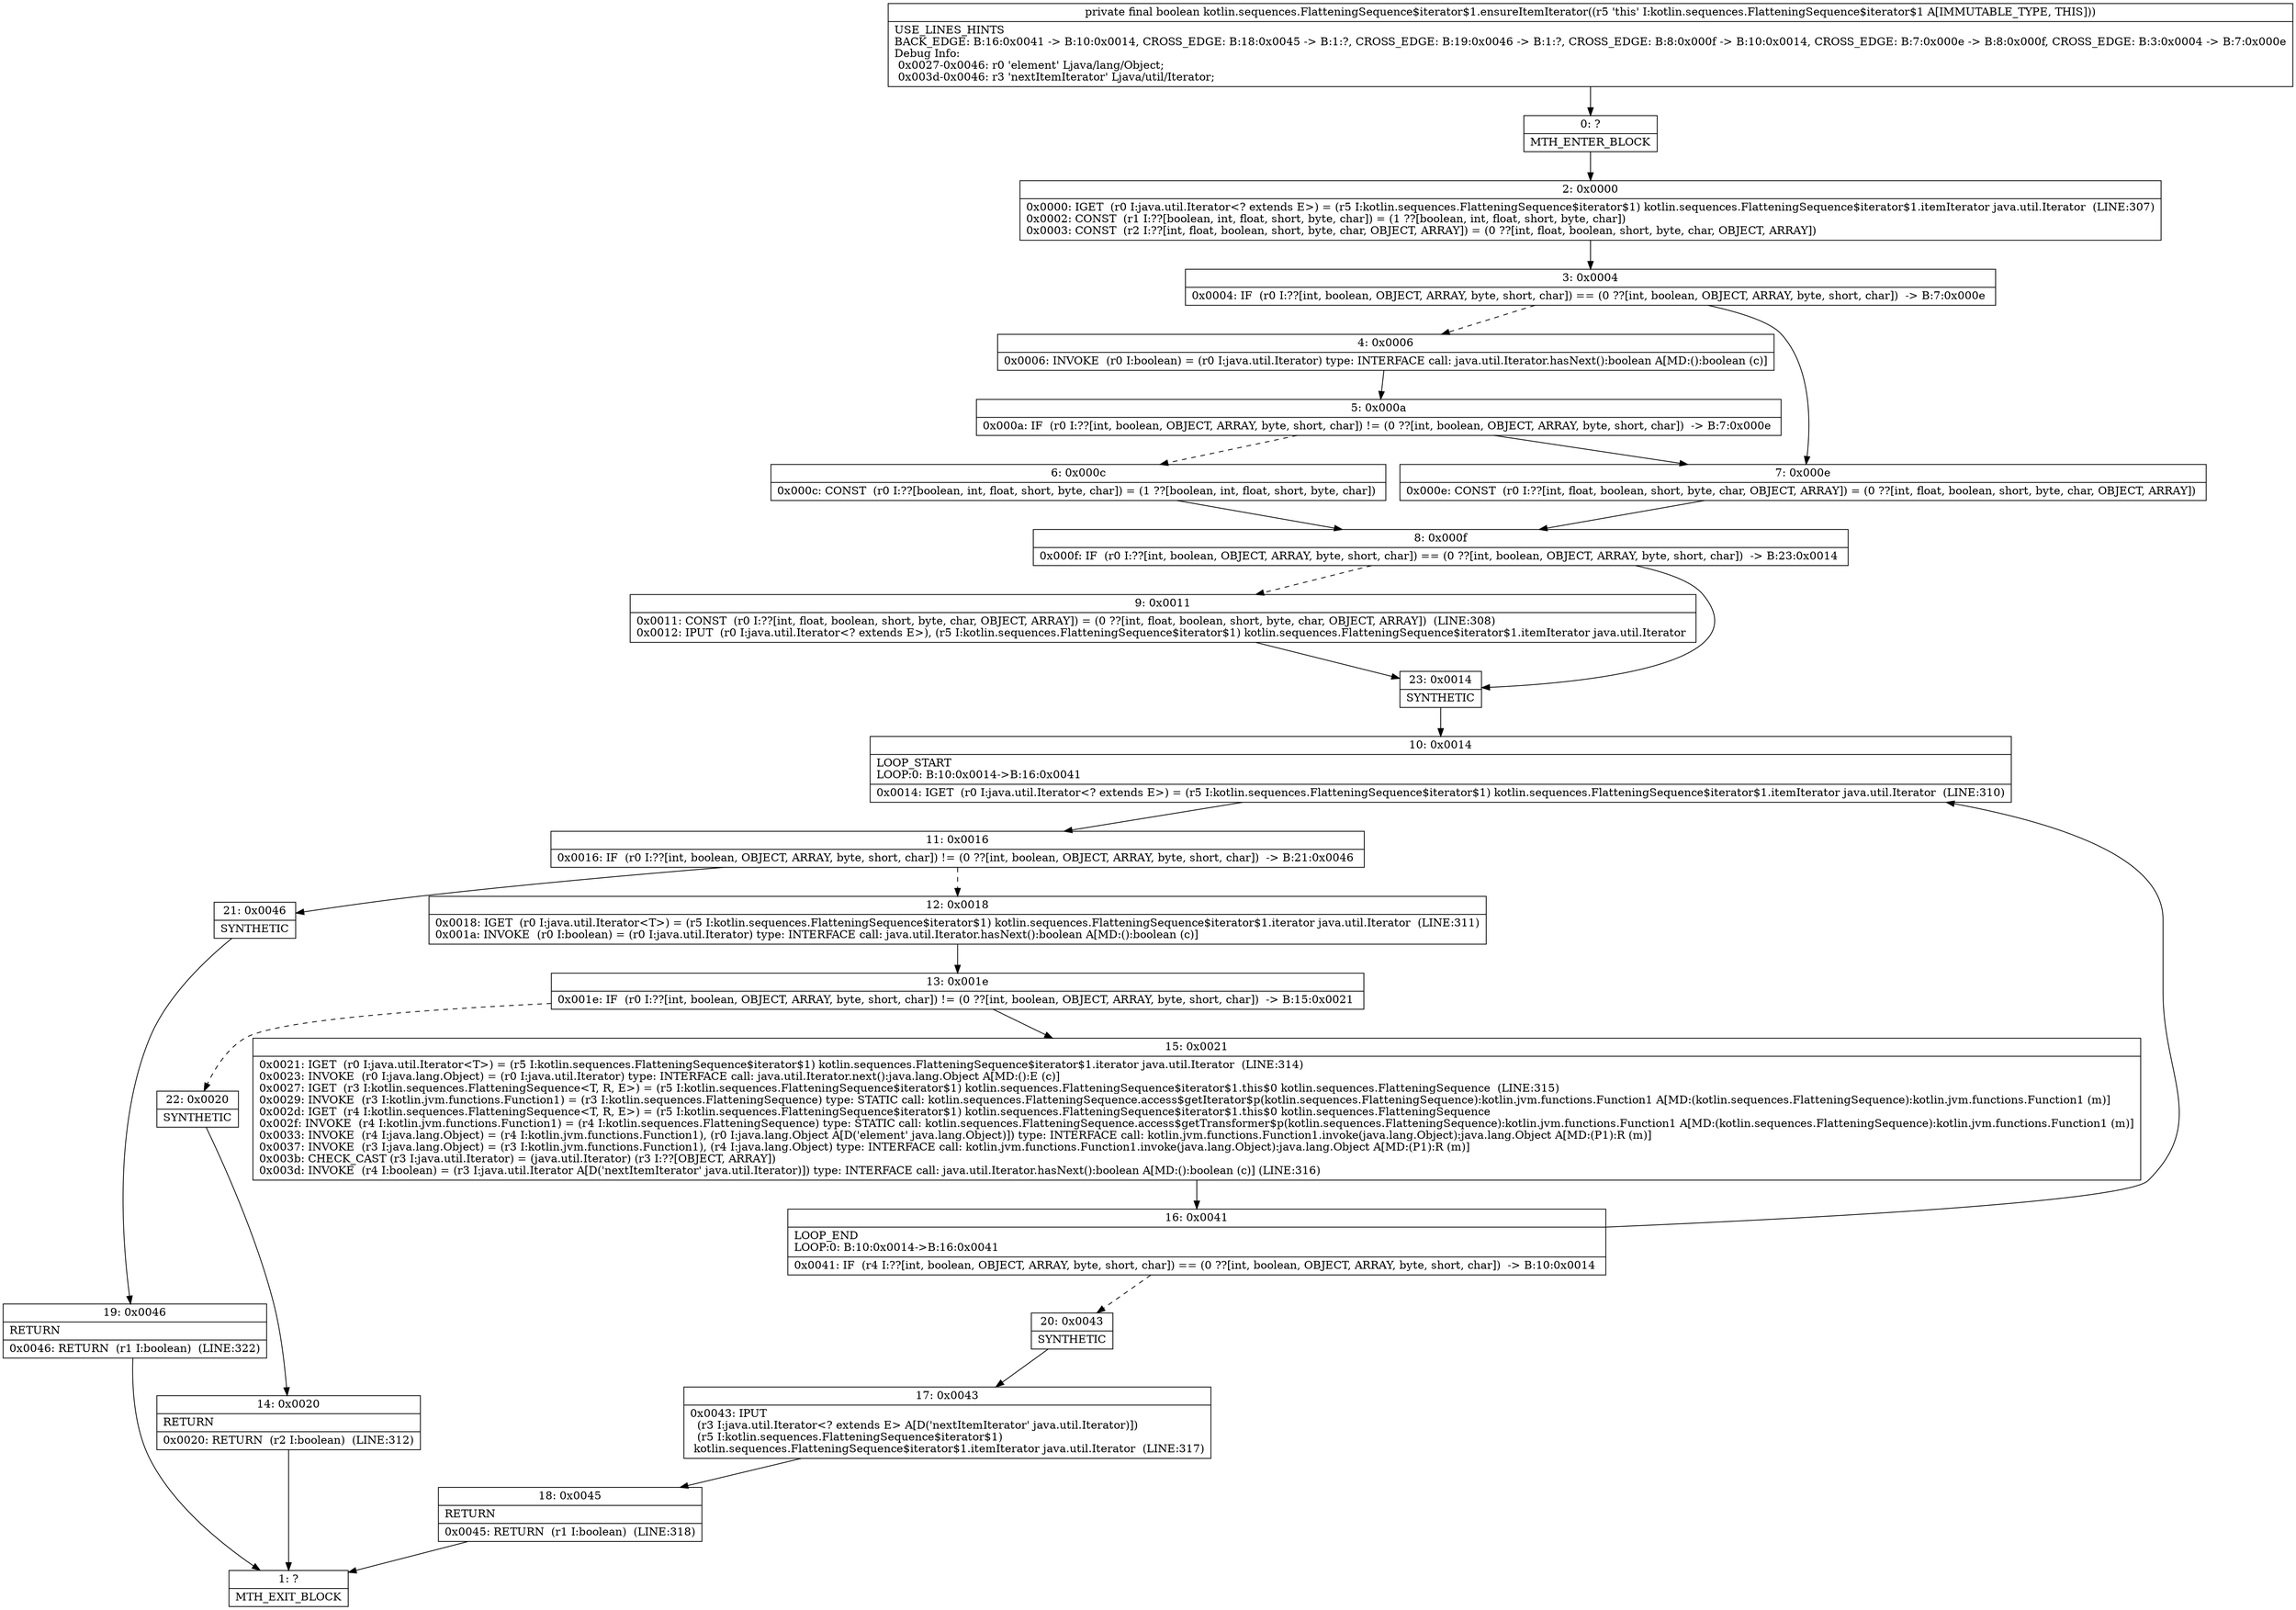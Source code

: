 digraph "CFG forkotlin.sequences.FlatteningSequence$iterator$1.ensureItemIterator()Z" {
Node_0 [shape=record,label="{0\:\ ?|MTH_ENTER_BLOCK\l}"];
Node_2 [shape=record,label="{2\:\ 0x0000|0x0000: IGET  (r0 I:java.util.Iterator\<? extends E\>) = (r5 I:kotlin.sequences.FlatteningSequence$iterator$1) kotlin.sequences.FlatteningSequence$iterator$1.itemIterator java.util.Iterator  (LINE:307)\l0x0002: CONST  (r1 I:??[boolean, int, float, short, byte, char]) = (1 ??[boolean, int, float, short, byte, char]) \l0x0003: CONST  (r2 I:??[int, float, boolean, short, byte, char, OBJECT, ARRAY]) = (0 ??[int, float, boolean, short, byte, char, OBJECT, ARRAY]) \l}"];
Node_3 [shape=record,label="{3\:\ 0x0004|0x0004: IF  (r0 I:??[int, boolean, OBJECT, ARRAY, byte, short, char]) == (0 ??[int, boolean, OBJECT, ARRAY, byte, short, char])  \-\> B:7:0x000e \l}"];
Node_4 [shape=record,label="{4\:\ 0x0006|0x0006: INVOKE  (r0 I:boolean) = (r0 I:java.util.Iterator) type: INTERFACE call: java.util.Iterator.hasNext():boolean A[MD:():boolean (c)]\l}"];
Node_5 [shape=record,label="{5\:\ 0x000a|0x000a: IF  (r0 I:??[int, boolean, OBJECT, ARRAY, byte, short, char]) != (0 ??[int, boolean, OBJECT, ARRAY, byte, short, char])  \-\> B:7:0x000e \l}"];
Node_6 [shape=record,label="{6\:\ 0x000c|0x000c: CONST  (r0 I:??[boolean, int, float, short, byte, char]) = (1 ??[boolean, int, float, short, byte, char]) \l}"];
Node_8 [shape=record,label="{8\:\ 0x000f|0x000f: IF  (r0 I:??[int, boolean, OBJECT, ARRAY, byte, short, char]) == (0 ??[int, boolean, OBJECT, ARRAY, byte, short, char])  \-\> B:23:0x0014 \l}"];
Node_9 [shape=record,label="{9\:\ 0x0011|0x0011: CONST  (r0 I:??[int, float, boolean, short, byte, char, OBJECT, ARRAY]) = (0 ??[int, float, boolean, short, byte, char, OBJECT, ARRAY])  (LINE:308)\l0x0012: IPUT  (r0 I:java.util.Iterator\<? extends E\>), (r5 I:kotlin.sequences.FlatteningSequence$iterator$1) kotlin.sequences.FlatteningSequence$iterator$1.itemIterator java.util.Iterator \l}"];
Node_23 [shape=record,label="{23\:\ 0x0014|SYNTHETIC\l}"];
Node_10 [shape=record,label="{10\:\ 0x0014|LOOP_START\lLOOP:0: B:10:0x0014\-\>B:16:0x0041\l|0x0014: IGET  (r0 I:java.util.Iterator\<? extends E\>) = (r5 I:kotlin.sequences.FlatteningSequence$iterator$1) kotlin.sequences.FlatteningSequence$iterator$1.itemIterator java.util.Iterator  (LINE:310)\l}"];
Node_11 [shape=record,label="{11\:\ 0x0016|0x0016: IF  (r0 I:??[int, boolean, OBJECT, ARRAY, byte, short, char]) != (0 ??[int, boolean, OBJECT, ARRAY, byte, short, char])  \-\> B:21:0x0046 \l}"];
Node_12 [shape=record,label="{12\:\ 0x0018|0x0018: IGET  (r0 I:java.util.Iterator\<T\>) = (r5 I:kotlin.sequences.FlatteningSequence$iterator$1) kotlin.sequences.FlatteningSequence$iterator$1.iterator java.util.Iterator  (LINE:311)\l0x001a: INVOKE  (r0 I:boolean) = (r0 I:java.util.Iterator) type: INTERFACE call: java.util.Iterator.hasNext():boolean A[MD:():boolean (c)]\l}"];
Node_13 [shape=record,label="{13\:\ 0x001e|0x001e: IF  (r0 I:??[int, boolean, OBJECT, ARRAY, byte, short, char]) != (0 ??[int, boolean, OBJECT, ARRAY, byte, short, char])  \-\> B:15:0x0021 \l}"];
Node_15 [shape=record,label="{15\:\ 0x0021|0x0021: IGET  (r0 I:java.util.Iterator\<T\>) = (r5 I:kotlin.sequences.FlatteningSequence$iterator$1) kotlin.sequences.FlatteningSequence$iterator$1.iterator java.util.Iterator  (LINE:314)\l0x0023: INVOKE  (r0 I:java.lang.Object) = (r0 I:java.util.Iterator) type: INTERFACE call: java.util.Iterator.next():java.lang.Object A[MD:():E (c)]\l0x0027: IGET  (r3 I:kotlin.sequences.FlatteningSequence\<T, R, E\>) = (r5 I:kotlin.sequences.FlatteningSequence$iterator$1) kotlin.sequences.FlatteningSequence$iterator$1.this$0 kotlin.sequences.FlatteningSequence  (LINE:315)\l0x0029: INVOKE  (r3 I:kotlin.jvm.functions.Function1) = (r3 I:kotlin.sequences.FlatteningSequence) type: STATIC call: kotlin.sequences.FlatteningSequence.access$getIterator$p(kotlin.sequences.FlatteningSequence):kotlin.jvm.functions.Function1 A[MD:(kotlin.sequences.FlatteningSequence):kotlin.jvm.functions.Function1 (m)]\l0x002d: IGET  (r4 I:kotlin.sequences.FlatteningSequence\<T, R, E\>) = (r5 I:kotlin.sequences.FlatteningSequence$iterator$1) kotlin.sequences.FlatteningSequence$iterator$1.this$0 kotlin.sequences.FlatteningSequence \l0x002f: INVOKE  (r4 I:kotlin.jvm.functions.Function1) = (r4 I:kotlin.sequences.FlatteningSequence) type: STATIC call: kotlin.sequences.FlatteningSequence.access$getTransformer$p(kotlin.sequences.FlatteningSequence):kotlin.jvm.functions.Function1 A[MD:(kotlin.sequences.FlatteningSequence):kotlin.jvm.functions.Function1 (m)]\l0x0033: INVOKE  (r4 I:java.lang.Object) = (r4 I:kotlin.jvm.functions.Function1), (r0 I:java.lang.Object A[D('element' java.lang.Object)]) type: INTERFACE call: kotlin.jvm.functions.Function1.invoke(java.lang.Object):java.lang.Object A[MD:(P1):R (m)]\l0x0037: INVOKE  (r3 I:java.lang.Object) = (r3 I:kotlin.jvm.functions.Function1), (r4 I:java.lang.Object) type: INTERFACE call: kotlin.jvm.functions.Function1.invoke(java.lang.Object):java.lang.Object A[MD:(P1):R (m)]\l0x003b: CHECK_CAST (r3 I:java.util.Iterator) = (java.util.Iterator) (r3 I:??[OBJECT, ARRAY]) \l0x003d: INVOKE  (r4 I:boolean) = (r3 I:java.util.Iterator A[D('nextItemIterator' java.util.Iterator)]) type: INTERFACE call: java.util.Iterator.hasNext():boolean A[MD:():boolean (c)] (LINE:316)\l}"];
Node_16 [shape=record,label="{16\:\ 0x0041|LOOP_END\lLOOP:0: B:10:0x0014\-\>B:16:0x0041\l|0x0041: IF  (r4 I:??[int, boolean, OBJECT, ARRAY, byte, short, char]) == (0 ??[int, boolean, OBJECT, ARRAY, byte, short, char])  \-\> B:10:0x0014 \l}"];
Node_20 [shape=record,label="{20\:\ 0x0043|SYNTHETIC\l}"];
Node_17 [shape=record,label="{17\:\ 0x0043|0x0043: IPUT  \l  (r3 I:java.util.Iterator\<? extends E\> A[D('nextItemIterator' java.util.Iterator)])\l  (r5 I:kotlin.sequences.FlatteningSequence$iterator$1)\l kotlin.sequences.FlatteningSequence$iterator$1.itemIterator java.util.Iterator  (LINE:317)\l}"];
Node_18 [shape=record,label="{18\:\ 0x0045|RETURN\l|0x0045: RETURN  (r1 I:boolean)  (LINE:318)\l}"];
Node_1 [shape=record,label="{1\:\ ?|MTH_EXIT_BLOCK\l}"];
Node_22 [shape=record,label="{22\:\ 0x0020|SYNTHETIC\l}"];
Node_14 [shape=record,label="{14\:\ 0x0020|RETURN\l|0x0020: RETURN  (r2 I:boolean)  (LINE:312)\l}"];
Node_21 [shape=record,label="{21\:\ 0x0046|SYNTHETIC\l}"];
Node_19 [shape=record,label="{19\:\ 0x0046|RETURN\l|0x0046: RETURN  (r1 I:boolean)  (LINE:322)\l}"];
Node_7 [shape=record,label="{7\:\ 0x000e|0x000e: CONST  (r0 I:??[int, float, boolean, short, byte, char, OBJECT, ARRAY]) = (0 ??[int, float, boolean, short, byte, char, OBJECT, ARRAY]) \l}"];
MethodNode[shape=record,label="{private final boolean kotlin.sequences.FlatteningSequence$iterator$1.ensureItemIterator((r5 'this' I:kotlin.sequences.FlatteningSequence$iterator$1 A[IMMUTABLE_TYPE, THIS]))  | USE_LINES_HINTS\lBACK_EDGE: B:16:0x0041 \-\> B:10:0x0014, CROSS_EDGE: B:18:0x0045 \-\> B:1:?, CROSS_EDGE: B:19:0x0046 \-\> B:1:?, CROSS_EDGE: B:8:0x000f \-\> B:10:0x0014, CROSS_EDGE: B:7:0x000e \-\> B:8:0x000f, CROSS_EDGE: B:3:0x0004 \-\> B:7:0x000e\lDebug Info:\l  0x0027\-0x0046: r0 'element' Ljava\/lang\/Object;\l  0x003d\-0x0046: r3 'nextItemIterator' Ljava\/util\/Iterator;\l}"];
MethodNode -> Node_0;Node_0 -> Node_2;
Node_2 -> Node_3;
Node_3 -> Node_4[style=dashed];
Node_3 -> Node_7;
Node_4 -> Node_5;
Node_5 -> Node_6[style=dashed];
Node_5 -> Node_7;
Node_6 -> Node_8;
Node_8 -> Node_9[style=dashed];
Node_8 -> Node_23;
Node_9 -> Node_23;
Node_23 -> Node_10;
Node_10 -> Node_11;
Node_11 -> Node_12[style=dashed];
Node_11 -> Node_21;
Node_12 -> Node_13;
Node_13 -> Node_15;
Node_13 -> Node_22[style=dashed];
Node_15 -> Node_16;
Node_16 -> Node_10;
Node_16 -> Node_20[style=dashed];
Node_20 -> Node_17;
Node_17 -> Node_18;
Node_18 -> Node_1;
Node_22 -> Node_14;
Node_14 -> Node_1;
Node_21 -> Node_19;
Node_19 -> Node_1;
Node_7 -> Node_8;
}

